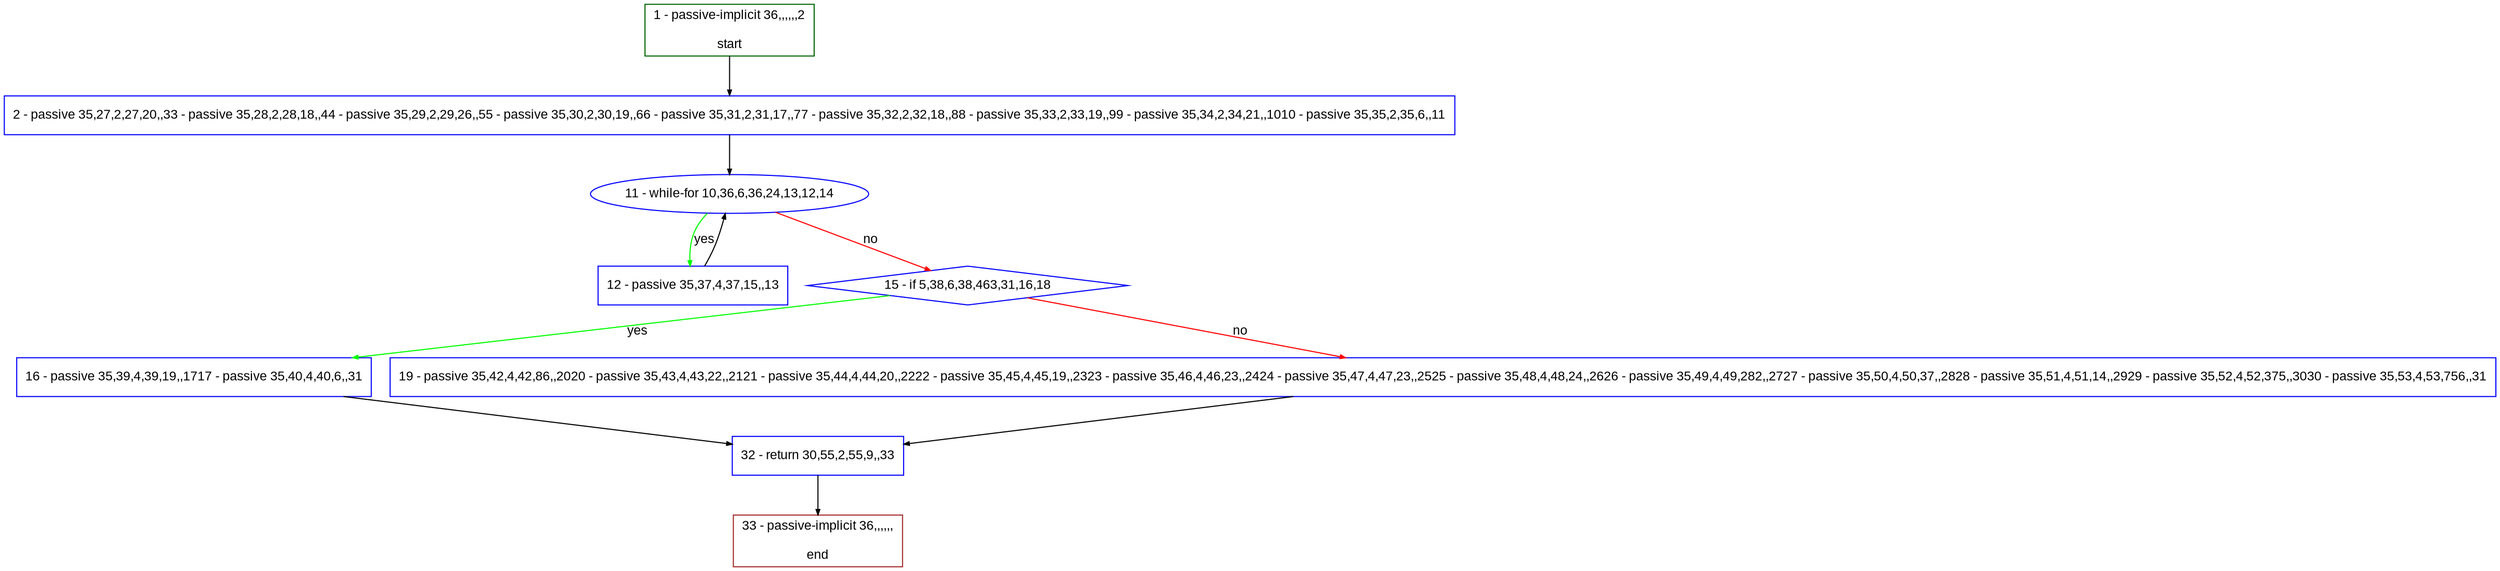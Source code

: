 digraph "" {
  graph [pack="true", label="", fontsize="12", packmode="clust", fontname="Arial", fillcolor="#FFFFCC", bgcolor="white", style="rounded,filled", compound="true"];
  node [node_initialized="no", label="", color="grey", fontsize="12", fillcolor="white", fontname="Arial", style="filled", shape="rectangle", compound="true", fixedsize="false"];
  edge [fontcolor="black", arrowhead="normal", arrowtail="none", arrowsize="0.5", ltail="", label="", color="black", fontsize="12", lhead="", fontname="Arial", dir="forward", compound="true"];
  __N1 [label="2 - passive 35,27,2,27,20,,33 - passive 35,28,2,28,18,,44 - passive 35,29,2,29,26,,55 - passive 35,30,2,30,19,,66 - passive 35,31,2,31,17,,77 - passive 35,32,2,32,18,,88 - passive 35,33,2,33,19,,99 - passive 35,34,2,34,21,,1010 - passive 35,35,2,35,6,,11", color="#0000ff", fillcolor="#ffffff", style="filled", shape="box"];
  __N2 [label="1 - passive-implicit 36,,,,,,2\n\nstart", color="#006400", fillcolor="#ffffff", style="filled", shape="box"];
  __N3 [label="11 - while-for 10,36,6,36,24,13,12,14", color="#0000ff", fillcolor="#ffffff", style="filled", shape="oval"];
  __N4 [label="12 - passive 35,37,4,37,15,,13", color="#0000ff", fillcolor="#ffffff", style="filled", shape="box"];
  __N5 [label="15 - if 5,38,6,38,463,31,16,18", color="#0000ff", fillcolor="#ffffff", style="filled", shape="diamond"];
  __N6 [label="16 - passive 35,39,4,39,19,,1717 - passive 35,40,4,40,6,,31", color="#0000ff", fillcolor="#ffffff", style="filled", shape="box"];
  __N7 [label="19 - passive 35,42,4,42,86,,2020 - passive 35,43,4,43,22,,2121 - passive 35,44,4,44,20,,2222 - passive 35,45,4,45,19,,2323 - passive 35,46,4,46,23,,2424 - passive 35,47,4,47,23,,2525 - passive 35,48,4,48,24,,2626 - passive 35,49,4,49,282,,2727 - passive 35,50,4,50,37,,2828 - passive 35,51,4,51,14,,2929 - passive 35,52,4,52,375,,3030 - passive 35,53,4,53,756,,31", color="#0000ff", fillcolor="#ffffff", style="filled", shape="box"];
  __N8 [label="32 - return 30,55,2,55,9,,33", color="#0000ff", fillcolor="#ffffff", style="filled", shape="box"];
  __N9 [label="33 - passive-implicit 36,,,,,,\n\nend", color="#a52a2a", fillcolor="#ffffff", style="filled", shape="box"];
  __N2 -> __N1 [arrowhead="normal", arrowtail="none", color="#000000", label="", dir="forward"];
  __N1 -> __N3 [arrowhead="normal", arrowtail="none", color="#000000", label="", dir="forward"];
  __N3 -> __N4 [arrowhead="normal", arrowtail="none", color="#00ff00", label="yes", dir="forward"];
  __N4 -> __N3 [arrowhead="normal", arrowtail="none", color="#000000", label="", dir="forward"];
  __N3 -> __N5 [arrowhead="normal", arrowtail="none", color="#ff0000", label="no", dir="forward"];
  __N5 -> __N6 [arrowhead="normal", arrowtail="none", color="#00ff00", label="yes", dir="forward"];
  __N5 -> __N7 [arrowhead="normal", arrowtail="none", color="#ff0000", label="no", dir="forward"];
  __N6 -> __N8 [arrowhead="normal", arrowtail="none", color="#000000", label="", dir="forward"];
  __N7 -> __N8 [arrowhead="normal", arrowtail="none", color="#000000", label="", dir="forward"];
  __N8 -> __N9 [arrowhead="normal", arrowtail="none", color="#000000", label="", dir="forward"];
}
